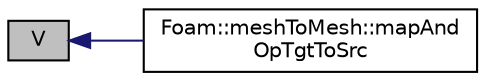 digraph "V"
{
  bgcolor="transparent";
  edge [fontname="Helvetica",fontsize="10",labelfontname="Helvetica",labelfontsize="10"];
  node [fontname="Helvetica",fontsize="10",shape=record];
  rankdir="LR";
  Node603 [label="V",height=0.2,width=0.4,color="black", fillcolor="grey75", style="filled", fontcolor="black"];
  Node603 -> Node604 [dir="back",color="midnightblue",fontsize="10",style="solid",fontname="Helvetica"];
  Node604 [label="Foam::meshToMesh::mapAnd\lOpTgtToSrc",height=0.2,width=0.4,color="black",URL="$a30521.html#a95168670114bbb57f1890fe93bde9561"];
}
